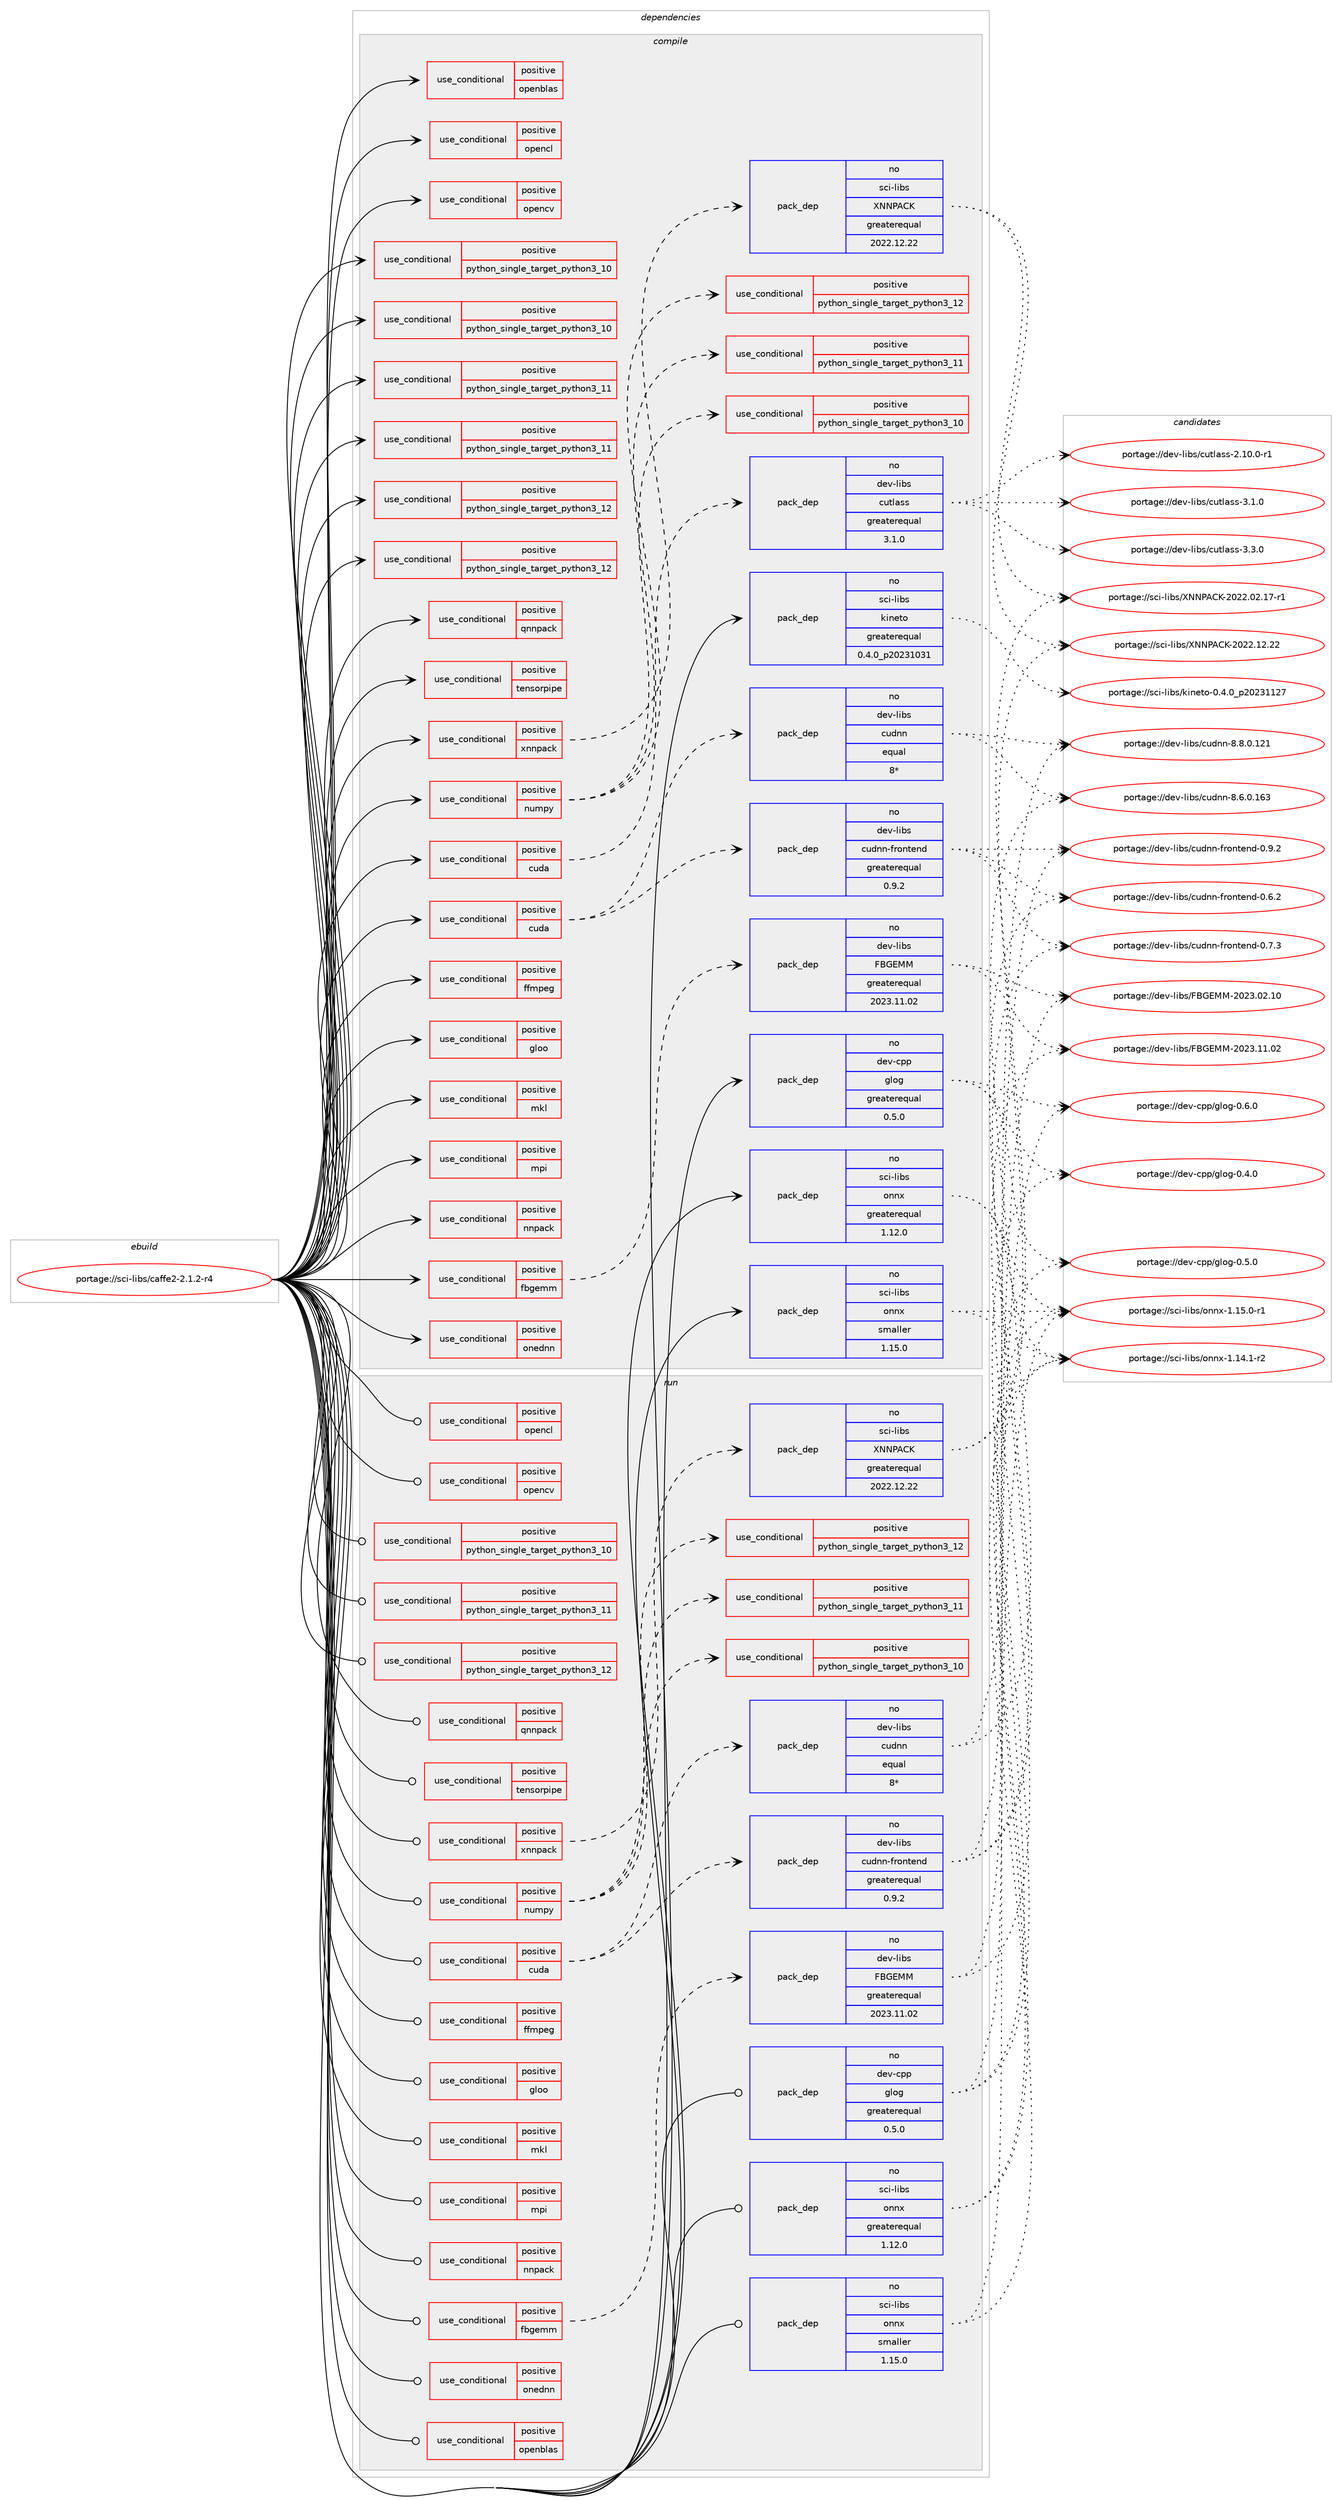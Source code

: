 digraph prolog {

# *************
# Graph options
# *************

newrank=true;
concentrate=true;
compound=true;
graph [rankdir=LR,fontname=Helvetica,fontsize=10,ranksep=1.5];#, ranksep=2.5, nodesep=0.2];
edge  [arrowhead=vee];
node  [fontname=Helvetica,fontsize=10];

# **********
# The ebuild
# **********

subgraph cluster_leftcol {
color=gray;
rank=same;
label=<<i>ebuild</i>>;
id [label="portage://sci-libs/caffe2-2.1.2-r4", color=red, width=4, href="../sci-libs/caffe2-2.1.2-r4.svg"];
}

# ****************
# The dependencies
# ****************

subgraph cluster_midcol {
color=gray;
label=<<i>dependencies</i>>;
subgraph cluster_compile {
fillcolor="#eeeeee";
style=filled;
label=<<i>compile</i>>;
subgraph cond9745 {
dependency14474 [label=<<TABLE BORDER="0" CELLBORDER="1" CELLSPACING="0" CELLPADDING="4"><TR><TD ROWSPAN="3" CELLPADDING="10">use_conditional</TD></TR><TR><TD>positive</TD></TR><TR><TD>cuda</TD></TR></TABLE>>, shape=none, color=red];
subgraph pack4599 {
dependency14475 [label=<<TABLE BORDER="0" CELLBORDER="1" CELLSPACING="0" CELLPADDING="4" WIDTH="220"><TR><TD ROWSPAN="6" CELLPADDING="30">pack_dep</TD></TR><TR><TD WIDTH="110">no</TD></TR><TR><TD>dev-libs</TD></TR><TR><TD>cudnn</TD></TR><TR><TD>equal</TD></TR><TR><TD>8*</TD></TR></TABLE>>, shape=none, color=blue];
}
dependency14474:e -> dependency14475:w [weight=20,style="dashed",arrowhead="vee"];
subgraph pack4600 {
dependency14476 [label=<<TABLE BORDER="0" CELLBORDER="1" CELLSPACING="0" CELLPADDING="4" WIDTH="220"><TR><TD ROWSPAN="6" CELLPADDING="30">pack_dep</TD></TR><TR><TD WIDTH="110">no</TD></TR><TR><TD>dev-libs</TD></TR><TR><TD>cudnn-frontend</TD></TR><TR><TD>greaterequal</TD></TR><TR><TD>0.9.2</TD></TR></TABLE>>, shape=none, color=blue];
}
dependency14474:e -> dependency14476:w [weight=20,style="dashed",arrowhead="vee"];
# *** BEGIN UNKNOWN DEPENDENCY TYPE (TODO) ***
# dependency14474 -> package_dependency(portage://sci-libs/caffe2-2.1.2-r4,install,no,dev-util,nvidia-cuda-toolkit,none,[,,],any_same_slot,[use(enable(profiler),none)])
# *** END UNKNOWN DEPENDENCY TYPE (TODO) ***

}
id:e -> dependency14474:w [weight=20,style="solid",arrowhead="vee"];
subgraph cond9746 {
dependency14477 [label=<<TABLE BORDER="0" CELLBORDER="1" CELLSPACING="0" CELLPADDING="4"><TR><TD ROWSPAN="3" CELLPADDING="10">use_conditional</TD></TR><TR><TD>positive</TD></TR><TR><TD>cuda</TD></TR></TABLE>>, shape=none, color=red];
subgraph pack4601 {
dependency14478 [label=<<TABLE BORDER="0" CELLBORDER="1" CELLSPACING="0" CELLPADDING="4" WIDTH="220"><TR><TD ROWSPAN="6" CELLPADDING="30">pack_dep</TD></TR><TR><TD WIDTH="110">no</TD></TR><TR><TD>dev-libs</TD></TR><TR><TD>cutlass</TD></TR><TR><TD>greaterequal</TD></TR><TR><TD>3.1.0</TD></TR></TABLE>>, shape=none, color=blue];
}
dependency14477:e -> dependency14478:w [weight=20,style="dashed",arrowhead="vee"];
}
id:e -> dependency14477:w [weight=20,style="solid",arrowhead="vee"];
subgraph cond9747 {
dependency14479 [label=<<TABLE BORDER="0" CELLBORDER="1" CELLSPACING="0" CELLPADDING="4"><TR><TD ROWSPAN="3" CELLPADDING="10">use_conditional</TD></TR><TR><TD>positive</TD></TR><TR><TD>fbgemm</TD></TR></TABLE>>, shape=none, color=red];
subgraph pack4602 {
dependency14480 [label=<<TABLE BORDER="0" CELLBORDER="1" CELLSPACING="0" CELLPADDING="4" WIDTH="220"><TR><TD ROWSPAN="6" CELLPADDING="30">pack_dep</TD></TR><TR><TD WIDTH="110">no</TD></TR><TR><TD>dev-libs</TD></TR><TR><TD>FBGEMM</TD></TR><TR><TD>greaterequal</TD></TR><TR><TD>2023.11.02</TD></TR></TABLE>>, shape=none, color=blue];
}
dependency14479:e -> dependency14480:w [weight=20,style="dashed",arrowhead="vee"];
}
id:e -> dependency14479:w [weight=20,style="solid",arrowhead="vee"];
subgraph cond9748 {
dependency14481 [label=<<TABLE BORDER="0" CELLBORDER="1" CELLSPACING="0" CELLPADDING="4"><TR><TD ROWSPAN="3" CELLPADDING="10">use_conditional</TD></TR><TR><TD>positive</TD></TR><TR><TD>ffmpeg</TD></TR></TABLE>>, shape=none, color=red];
# *** BEGIN UNKNOWN DEPENDENCY TYPE (TODO) ***
# dependency14481 -> package_dependency(portage://sci-libs/caffe2-2.1.2-r4,install,no,media-video,ffmpeg,none,[,,],any_same_slot,[])
# *** END UNKNOWN DEPENDENCY TYPE (TODO) ***

}
id:e -> dependency14481:w [weight=20,style="solid",arrowhead="vee"];
subgraph cond9749 {
dependency14482 [label=<<TABLE BORDER="0" CELLBORDER="1" CELLSPACING="0" CELLPADDING="4"><TR><TD ROWSPAN="3" CELLPADDING="10">use_conditional</TD></TR><TR><TD>positive</TD></TR><TR><TD>gloo</TD></TR></TABLE>>, shape=none, color=red];
# *** BEGIN UNKNOWN DEPENDENCY TYPE (TODO) ***
# dependency14482 -> package_dependency(portage://sci-libs/caffe2-2.1.2-r4,install,no,sci-libs,gloo,none,[,,],[],[use(optenable(cuda),none)])
# *** END UNKNOWN DEPENDENCY TYPE (TODO) ***

}
id:e -> dependency14482:w [weight=20,style="solid",arrowhead="vee"];
subgraph cond9750 {
dependency14483 [label=<<TABLE BORDER="0" CELLBORDER="1" CELLSPACING="0" CELLPADDING="4"><TR><TD ROWSPAN="3" CELLPADDING="10">use_conditional</TD></TR><TR><TD>positive</TD></TR><TR><TD>mkl</TD></TR></TABLE>>, shape=none, color=red];
# *** BEGIN UNKNOWN DEPENDENCY TYPE (TODO) ***
# dependency14483 -> package_dependency(portage://sci-libs/caffe2-2.1.2-r4,install,no,sci-libs,mkl,none,[,,],[],[])
# *** END UNKNOWN DEPENDENCY TYPE (TODO) ***

}
id:e -> dependency14483:w [weight=20,style="solid",arrowhead="vee"];
subgraph cond9751 {
dependency14484 [label=<<TABLE BORDER="0" CELLBORDER="1" CELLSPACING="0" CELLPADDING="4"><TR><TD ROWSPAN="3" CELLPADDING="10">use_conditional</TD></TR><TR><TD>positive</TD></TR><TR><TD>mpi</TD></TR></TABLE>>, shape=none, color=red];
# *** BEGIN UNKNOWN DEPENDENCY TYPE (TODO) ***
# dependency14484 -> package_dependency(portage://sci-libs/caffe2-2.1.2-r4,install,no,virtual,mpi,none,[,,],[],[])
# *** END UNKNOWN DEPENDENCY TYPE (TODO) ***

}
id:e -> dependency14484:w [weight=20,style="solid",arrowhead="vee"];
subgraph cond9752 {
dependency14485 [label=<<TABLE BORDER="0" CELLBORDER="1" CELLSPACING="0" CELLPADDING="4"><TR><TD ROWSPAN="3" CELLPADDING="10">use_conditional</TD></TR><TR><TD>positive</TD></TR><TR><TD>nnpack</TD></TR></TABLE>>, shape=none, color=red];
# *** BEGIN UNKNOWN DEPENDENCY TYPE (TODO) ***
# dependency14485 -> package_dependency(portage://sci-libs/caffe2-2.1.2-r4,install,no,sci-libs,NNPACK,none,[,,],[],[])
# *** END UNKNOWN DEPENDENCY TYPE (TODO) ***

}
id:e -> dependency14485:w [weight=20,style="solid",arrowhead="vee"];
subgraph cond9753 {
dependency14486 [label=<<TABLE BORDER="0" CELLBORDER="1" CELLSPACING="0" CELLPADDING="4"><TR><TD ROWSPAN="3" CELLPADDING="10">use_conditional</TD></TR><TR><TD>positive</TD></TR><TR><TD>numpy</TD></TR></TABLE>>, shape=none, color=red];
subgraph cond9754 {
dependency14487 [label=<<TABLE BORDER="0" CELLBORDER="1" CELLSPACING="0" CELLPADDING="4"><TR><TD ROWSPAN="3" CELLPADDING="10">use_conditional</TD></TR><TR><TD>positive</TD></TR><TR><TD>python_single_target_python3_10</TD></TR></TABLE>>, shape=none, color=red];
# *** BEGIN UNKNOWN DEPENDENCY TYPE (TODO) ***
# dependency14487 -> package_dependency(portage://sci-libs/caffe2-2.1.2-r4,install,no,dev-python,numpy,none,[,,],[],[use(enable(python_targets_python3_10),negative)])
# *** END UNKNOWN DEPENDENCY TYPE (TODO) ***

}
dependency14486:e -> dependency14487:w [weight=20,style="dashed",arrowhead="vee"];
subgraph cond9755 {
dependency14488 [label=<<TABLE BORDER="0" CELLBORDER="1" CELLSPACING="0" CELLPADDING="4"><TR><TD ROWSPAN="3" CELLPADDING="10">use_conditional</TD></TR><TR><TD>positive</TD></TR><TR><TD>python_single_target_python3_11</TD></TR></TABLE>>, shape=none, color=red];
# *** BEGIN UNKNOWN DEPENDENCY TYPE (TODO) ***
# dependency14488 -> package_dependency(portage://sci-libs/caffe2-2.1.2-r4,install,no,dev-python,numpy,none,[,,],[],[use(enable(python_targets_python3_11),negative)])
# *** END UNKNOWN DEPENDENCY TYPE (TODO) ***

}
dependency14486:e -> dependency14488:w [weight=20,style="dashed",arrowhead="vee"];
subgraph cond9756 {
dependency14489 [label=<<TABLE BORDER="0" CELLBORDER="1" CELLSPACING="0" CELLPADDING="4"><TR><TD ROWSPAN="3" CELLPADDING="10">use_conditional</TD></TR><TR><TD>positive</TD></TR><TR><TD>python_single_target_python3_12</TD></TR></TABLE>>, shape=none, color=red];
# *** BEGIN UNKNOWN DEPENDENCY TYPE (TODO) ***
# dependency14489 -> package_dependency(portage://sci-libs/caffe2-2.1.2-r4,install,no,dev-python,numpy,none,[,,],[],[use(enable(python_targets_python3_12),negative)])
# *** END UNKNOWN DEPENDENCY TYPE (TODO) ***

}
dependency14486:e -> dependency14489:w [weight=20,style="dashed",arrowhead="vee"];
}
id:e -> dependency14486:w [weight=20,style="solid",arrowhead="vee"];
subgraph cond9757 {
dependency14490 [label=<<TABLE BORDER="0" CELLBORDER="1" CELLSPACING="0" CELLPADDING="4"><TR><TD ROWSPAN="3" CELLPADDING="10">use_conditional</TD></TR><TR><TD>positive</TD></TR><TR><TD>onednn</TD></TR></TABLE>>, shape=none, color=red];
# *** BEGIN UNKNOWN DEPENDENCY TYPE (TODO) ***
# dependency14490 -> package_dependency(portage://sci-libs/caffe2-2.1.2-r4,install,no,dev-libs,oneDNN,none,[,,],[],[])
# *** END UNKNOWN DEPENDENCY TYPE (TODO) ***

}
id:e -> dependency14490:w [weight=20,style="solid",arrowhead="vee"];
subgraph cond9758 {
dependency14491 [label=<<TABLE BORDER="0" CELLBORDER="1" CELLSPACING="0" CELLPADDING="4"><TR><TD ROWSPAN="3" CELLPADDING="10">use_conditional</TD></TR><TR><TD>positive</TD></TR><TR><TD>openblas</TD></TR></TABLE>>, shape=none, color=red];
# *** BEGIN UNKNOWN DEPENDENCY TYPE (TODO) ***
# dependency14491 -> package_dependency(portage://sci-libs/caffe2-2.1.2-r4,install,no,sci-libs,openblas,none,[,,],[],[])
# *** END UNKNOWN DEPENDENCY TYPE (TODO) ***

}
id:e -> dependency14491:w [weight=20,style="solid",arrowhead="vee"];
subgraph cond9759 {
dependency14492 [label=<<TABLE BORDER="0" CELLBORDER="1" CELLSPACING="0" CELLPADDING="4"><TR><TD ROWSPAN="3" CELLPADDING="10">use_conditional</TD></TR><TR><TD>positive</TD></TR><TR><TD>opencl</TD></TR></TABLE>>, shape=none, color=red];
# *** BEGIN UNKNOWN DEPENDENCY TYPE (TODO) ***
# dependency14492 -> package_dependency(portage://sci-libs/caffe2-2.1.2-r4,install,no,virtual,opencl,none,[,,],[],[])
# *** END UNKNOWN DEPENDENCY TYPE (TODO) ***

}
id:e -> dependency14492:w [weight=20,style="solid",arrowhead="vee"];
subgraph cond9760 {
dependency14493 [label=<<TABLE BORDER="0" CELLBORDER="1" CELLSPACING="0" CELLPADDING="4"><TR><TD ROWSPAN="3" CELLPADDING="10">use_conditional</TD></TR><TR><TD>positive</TD></TR><TR><TD>opencv</TD></TR></TABLE>>, shape=none, color=red];
# *** BEGIN UNKNOWN DEPENDENCY TYPE (TODO) ***
# dependency14493 -> package_dependency(portage://sci-libs/caffe2-2.1.2-r4,install,no,media-libs,opencv,none,[,,],any_same_slot,[])
# *** END UNKNOWN DEPENDENCY TYPE (TODO) ***

}
id:e -> dependency14493:w [weight=20,style="solid",arrowhead="vee"];
subgraph cond9761 {
dependency14494 [label=<<TABLE BORDER="0" CELLBORDER="1" CELLSPACING="0" CELLPADDING="4"><TR><TD ROWSPAN="3" CELLPADDING="10">use_conditional</TD></TR><TR><TD>positive</TD></TR><TR><TD>python_single_target_python3_10</TD></TR></TABLE>>, shape=none, color=red];
# *** BEGIN UNKNOWN DEPENDENCY TYPE (TODO) ***
# dependency14494 -> package_dependency(portage://sci-libs/caffe2-2.1.2-r4,install,no,dev-lang,python,none,[,,],[slot(3.10)],[])
# *** END UNKNOWN DEPENDENCY TYPE (TODO) ***

}
id:e -> dependency14494:w [weight=20,style="solid",arrowhead="vee"];
subgraph cond9762 {
dependency14495 [label=<<TABLE BORDER="0" CELLBORDER="1" CELLSPACING="0" CELLPADDING="4"><TR><TD ROWSPAN="3" CELLPADDING="10">use_conditional</TD></TR><TR><TD>positive</TD></TR><TR><TD>python_single_target_python3_10</TD></TR></TABLE>>, shape=none, color=red];
# *** BEGIN UNKNOWN DEPENDENCY TYPE (TODO) ***
# dependency14495 -> package_dependency(portage://sci-libs/caffe2-2.1.2-r4,install,no,dev-python,pyyaml,none,[,,],[],[use(enable(python_targets_python3_10),negative)])
# *** END UNKNOWN DEPENDENCY TYPE (TODO) ***

# *** BEGIN UNKNOWN DEPENDENCY TYPE (TODO) ***
# dependency14495 -> package_dependency(portage://sci-libs/caffe2-2.1.2-r4,install,no,dev-python,pybind11,none,[,,],[],[use(enable(python_targets_python3_10),negative)])
# *** END UNKNOWN DEPENDENCY TYPE (TODO) ***

}
id:e -> dependency14495:w [weight=20,style="solid",arrowhead="vee"];
subgraph cond9763 {
dependency14496 [label=<<TABLE BORDER="0" CELLBORDER="1" CELLSPACING="0" CELLPADDING="4"><TR><TD ROWSPAN="3" CELLPADDING="10">use_conditional</TD></TR><TR><TD>positive</TD></TR><TR><TD>python_single_target_python3_11</TD></TR></TABLE>>, shape=none, color=red];
# *** BEGIN UNKNOWN DEPENDENCY TYPE (TODO) ***
# dependency14496 -> package_dependency(portage://sci-libs/caffe2-2.1.2-r4,install,no,dev-lang,python,none,[,,],[slot(3.11)],[])
# *** END UNKNOWN DEPENDENCY TYPE (TODO) ***

}
id:e -> dependency14496:w [weight=20,style="solid",arrowhead="vee"];
subgraph cond9764 {
dependency14497 [label=<<TABLE BORDER="0" CELLBORDER="1" CELLSPACING="0" CELLPADDING="4"><TR><TD ROWSPAN="3" CELLPADDING="10">use_conditional</TD></TR><TR><TD>positive</TD></TR><TR><TD>python_single_target_python3_11</TD></TR></TABLE>>, shape=none, color=red];
# *** BEGIN UNKNOWN DEPENDENCY TYPE (TODO) ***
# dependency14497 -> package_dependency(portage://sci-libs/caffe2-2.1.2-r4,install,no,dev-python,pyyaml,none,[,,],[],[use(enable(python_targets_python3_11),negative)])
# *** END UNKNOWN DEPENDENCY TYPE (TODO) ***

# *** BEGIN UNKNOWN DEPENDENCY TYPE (TODO) ***
# dependency14497 -> package_dependency(portage://sci-libs/caffe2-2.1.2-r4,install,no,dev-python,pybind11,none,[,,],[],[use(enable(python_targets_python3_11),negative)])
# *** END UNKNOWN DEPENDENCY TYPE (TODO) ***

}
id:e -> dependency14497:w [weight=20,style="solid",arrowhead="vee"];
subgraph cond9765 {
dependency14498 [label=<<TABLE BORDER="0" CELLBORDER="1" CELLSPACING="0" CELLPADDING="4"><TR><TD ROWSPAN="3" CELLPADDING="10">use_conditional</TD></TR><TR><TD>positive</TD></TR><TR><TD>python_single_target_python3_12</TD></TR></TABLE>>, shape=none, color=red];
# *** BEGIN UNKNOWN DEPENDENCY TYPE (TODO) ***
# dependency14498 -> package_dependency(portage://sci-libs/caffe2-2.1.2-r4,install,no,dev-lang,python,none,[,,],[slot(3.12)],[])
# *** END UNKNOWN DEPENDENCY TYPE (TODO) ***

}
id:e -> dependency14498:w [weight=20,style="solid",arrowhead="vee"];
subgraph cond9766 {
dependency14499 [label=<<TABLE BORDER="0" CELLBORDER="1" CELLSPACING="0" CELLPADDING="4"><TR><TD ROWSPAN="3" CELLPADDING="10">use_conditional</TD></TR><TR><TD>positive</TD></TR><TR><TD>python_single_target_python3_12</TD></TR></TABLE>>, shape=none, color=red];
# *** BEGIN UNKNOWN DEPENDENCY TYPE (TODO) ***
# dependency14499 -> package_dependency(portage://sci-libs/caffe2-2.1.2-r4,install,no,dev-python,pyyaml,none,[,,],[],[use(enable(python_targets_python3_12),negative)])
# *** END UNKNOWN DEPENDENCY TYPE (TODO) ***

# *** BEGIN UNKNOWN DEPENDENCY TYPE (TODO) ***
# dependency14499 -> package_dependency(portage://sci-libs/caffe2-2.1.2-r4,install,no,dev-python,pybind11,none,[,,],[],[use(enable(python_targets_python3_12),negative)])
# *** END UNKNOWN DEPENDENCY TYPE (TODO) ***

}
id:e -> dependency14499:w [weight=20,style="solid",arrowhead="vee"];
subgraph cond9767 {
dependency14500 [label=<<TABLE BORDER="0" CELLBORDER="1" CELLSPACING="0" CELLPADDING="4"><TR><TD ROWSPAN="3" CELLPADDING="10">use_conditional</TD></TR><TR><TD>positive</TD></TR><TR><TD>qnnpack</TD></TR></TABLE>>, shape=none, color=red];
# *** BEGIN UNKNOWN DEPENDENCY TYPE (TODO) ***
# dependency14500 -> package_dependency(portage://sci-libs/caffe2-2.1.2-r4,install,no,sci-libs,QNNPACK,none,[,,],[],[])
# *** END UNKNOWN DEPENDENCY TYPE (TODO) ***

}
id:e -> dependency14500:w [weight=20,style="solid",arrowhead="vee"];
subgraph cond9768 {
dependency14501 [label=<<TABLE BORDER="0" CELLBORDER="1" CELLSPACING="0" CELLPADDING="4"><TR><TD ROWSPAN="3" CELLPADDING="10">use_conditional</TD></TR><TR><TD>positive</TD></TR><TR><TD>tensorpipe</TD></TR></TABLE>>, shape=none, color=red];
# *** BEGIN UNKNOWN DEPENDENCY TYPE (TODO) ***
# dependency14501 -> package_dependency(portage://sci-libs/caffe2-2.1.2-r4,install,no,sci-libs,tensorpipe,none,[,,],[],[use(optenable(cuda),none)])
# *** END UNKNOWN DEPENDENCY TYPE (TODO) ***

}
id:e -> dependency14501:w [weight=20,style="solid",arrowhead="vee"];
subgraph cond9769 {
dependency14502 [label=<<TABLE BORDER="0" CELLBORDER="1" CELLSPACING="0" CELLPADDING="4"><TR><TD ROWSPAN="3" CELLPADDING="10">use_conditional</TD></TR><TR><TD>positive</TD></TR><TR><TD>xnnpack</TD></TR></TABLE>>, shape=none, color=red];
subgraph pack4603 {
dependency14503 [label=<<TABLE BORDER="0" CELLBORDER="1" CELLSPACING="0" CELLPADDING="4" WIDTH="220"><TR><TD ROWSPAN="6" CELLPADDING="30">pack_dep</TD></TR><TR><TD WIDTH="110">no</TD></TR><TR><TD>sci-libs</TD></TR><TR><TD>XNNPACK</TD></TR><TR><TD>greaterequal</TD></TR><TR><TD>2022.12.22</TD></TR></TABLE>>, shape=none, color=blue];
}
dependency14502:e -> dependency14503:w [weight=20,style="dashed",arrowhead="vee"];
}
id:e -> dependency14502:w [weight=20,style="solid",arrowhead="vee"];
# *** BEGIN UNKNOWN DEPENDENCY TYPE (TODO) ***
# id -> package_dependency(portage://sci-libs/caffe2-2.1.2-r4,install,no,dev-cpp,gflags,none,[,,],any_same_slot,[])
# *** END UNKNOWN DEPENDENCY TYPE (TODO) ***

subgraph pack4604 {
dependency14504 [label=<<TABLE BORDER="0" CELLBORDER="1" CELLSPACING="0" CELLPADDING="4" WIDTH="220"><TR><TD ROWSPAN="6" CELLPADDING="30">pack_dep</TD></TR><TR><TD WIDTH="110">no</TD></TR><TR><TD>dev-cpp</TD></TR><TR><TD>glog</TD></TR><TR><TD>greaterequal</TD></TR><TR><TD>0.5.0</TD></TR></TABLE>>, shape=none, color=blue];
}
id:e -> dependency14504:w [weight=20,style="solid",arrowhead="vee"];
# *** BEGIN UNKNOWN DEPENDENCY TYPE (TODO) ***
# id -> package_dependency(portage://sci-libs/caffe2-2.1.2-r4,install,no,dev-libs,FP16,none,[,,],[],[])
# *** END UNKNOWN DEPENDENCY TYPE (TODO) ***

# *** BEGIN UNKNOWN DEPENDENCY TYPE (TODO) ***
# id -> package_dependency(portage://sci-libs/caffe2-2.1.2-r4,install,no,dev-libs,FXdiv,none,[,,],[],[])
# *** END UNKNOWN DEPENDENCY TYPE (TODO) ***

# *** BEGIN UNKNOWN DEPENDENCY TYPE (TODO) ***
# id -> package_dependency(portage://sci-libs/caffe2-2.1.2-r4,install,no,dev-libs,cpuinfo,none,[,,],[],[])
# *** END UNKNOWN DEPENDENCY TYPE (TODO) ***

# *** BEGIN UNKNOWN DEPENDENCY TYPE (TODO) ***
# id -> package_dependency(portage://sci-libs/caffe2-2.1.2-r4,install,no,dev-libs,flatbuffers,none,[,,],[],[])
# *** END UNKNOWN DEPENDENCY TYPE (TODO) ***

# *** BEGIN UNKNOWN DEPENDENCY TYPE (TODO) ***
# id -> package_dependency(portage://sci-libs/caffe2-2.1.2-r4,install,no,dev-libs,libfmt,none,[,,],[],[])
# *** END UNKNOWN DEPENDENCY TYPE (TODO) ***

# *** BEGIN UNKNOWN DEPENDENCY TYPE (TODO) ***
# id -> package_dependency(portage://sci-libs/caffe2-2.1.2-r4,install,no,dev-libs,pocketfft,none,[,,],[],[])
# *** END UNKNOWN DEPENDENCY TYPE (TODO) ***

# *** BEGIN UNKNOWN DEPENDENCY TYPE (TODO) ***
# id -> package_dependency(portage://sci-libs/caffe2-2.1.2-r4,install,no,dev-libs,protobuf,none,[,,],any_same_slot,[])
# *** END UNKNOWN DEPENDENCY TYPE (TODO) ***

# *** BEGIN UNKNOWN DEPENDENCY TYPE (TODO) ***
# id -> package_dependency(portage://sci-libs/caffe2-2.1.2-r4,install,no,dev-libs,psimd,none,[,,],[],[])
# *** END UNKNOWN DEPENDENCY TYPE (TODO) ***

# *** BEGIN UNKNOWN DEPENDENCY TYPE (TODO) ***
# id -> package_dependency(portage://sci-libs/caffe2-2.1.2-r4,install,no,dev-libs,pthreadpool,none,[,,],[],[])
# *** END UNKNOWN DEPENDENCY TYPE (TODO) ***

# *** BEGIN UNKNOWN DEPENDENCY TYPE (TODO) ***
# id -> package_dependency(portage://sci-libs/caffe2-2.1.2-r4,install,no,dev-libs,sleef,none,[,,],[],[])
# *** END UNKNOWN DEPENDENCY TYPE (TODO) ***

# *** BEGIN UNKNOWN DEPENDENCY TYPE (TODO) ***
# id -> package_dependency(portage://sci-libs/caffe2-2.1.2-r4,install,no,sci-libs,foxi,none,[,,],[],[])
# *** END UNKNOWN DEPENDENCY TYPE (TODO) ***

subgraph pack4605 {
dependency14505 [label=<<TABLE BORDER="0" CELLBORDER="1" CELLSPACING="0" CELLPADDING="4" WIDTH="220"><TR><TD ROWSPAN="6" CELLPADDING="30">pack_dep</TD></TR><TR><TD WIDTH="110">no</TD></TR><TR><TD>sci-libs</TD></TR><TR><TD>kineto</TD></TR><TR><TD>greaterequal</TD></TR><TR><TD>0.4.0_p20231031</TD></TR></TABLE>>, shape=none, color=blue];
}
id:e -> dependency14505:w [weight=20,style="solid",arrowhead="vee"];
subgraph pack4606 {
dependency14506 [label=<<TABLE BORDER="0" CELLBORDER="1" CELLSPACING="0" CELLPADDING="4" WIDTH="220"><TR><TD ROWSPAN="6" CELLPADDING="30">pack_dep</TD></TR><TR><TD WIDTH="110">no</TD></TR><TR><TD>sci-libs</TD></TR><TR><TD>onnx</TD></TR><TR><TD>greaterequal</TD></TR><TR><TD>1.12.0</TD></TR></TABLE>>, shape=none, color=blue];
}
id:e -> dependency14506:w [weight=20,style="solid",arrowhead="vee"];
subgraph pack4607 {
dependency14507 [label=<<TABLE BORDER="0" CELLBORDER="1" CELLSPACING="0" CELLPADDING="4" WIDTH="220"><TR><TD ROWSPAN="6" CELLPADDING="30">pack_dep</TD></TR><TR><TD WIDTH="110">no</TD></TR><TR><TD>sci-libs</TD></TR><TR><TD>onnx</TD></TR><TR><TD>smaller</TD></TR><TR><TD>1.15.0</TD></TR></TABLE>>, shape=none, color=blue];
}
id:e -> dependency14507:w [weight=20,style="solid",arrowhead="vee"];
# *** BEGIN UNKNOWN DEPENDENCY TYPE (TODO) ***
# id -> package_dependency(portage://sci-libs/caffe2-2.1.2-r4,install,no,virtual,lapack,none,[,,],[],[])
# *** END UNKNOWN DEPENDENCY TYPE (TODO) ***

}
subgraph cluster_compileandrun {
fillcolor="#eeeeee";
style=filled;
label=<<i>compile and run</i>>;
}
subgraph cluster_run {
fillcolor="#eeeeee";
style=filled;
label=<<i>run</i>>;
subgraph cond9770 {
dependency14508 [label=<<TABLE BORDER="0" CELLBORDER="1" CELLSPACING="0" CELLPADDING="4"><TR><TD ROWSPAN="3" CELLPADDING="10">use_conditional</TD></TR><TR><TD>positive</TD></TR><TR><TD>cuda</TD></TR></TABLE>>, shape=none, color=red];
subgraph pack4608 {
dependency14509 [label=<<TABLE BORDER="0" CELLBORDER="1" CELLSPACING="0" CELLPADDING="4" WIDTH="220"><TR><TD ROWSPAN="6" CELLPADDING="30">pack_dep</TD></TR><TR><TD WIDTH="110">no</TD></TR><TR><TD>dev-libs</TD></TR><TR><TD>cudnn</TD></TR><TR><TD>equal</TD></TR><TR><TD>8*</TD></TR></TABLE>>, shape=none, color=blue];
}
dependency14508:e -> dependency14509:w [weight=20,style="dashed",arrowhead="vee"];
subgraph pack4609 {
dependency14510 [label=<<TABLE BORDER="0" CELLBORDER="1" CELLSPACING="0" CELLPADDING="4" WIDTH="220"><TR><TD ROWSPAN="6" CELLPADDING="30">pack_dep</TD></TR><TR><TD WIDTH="110">no</TD></TR><TR><TD>dev-libs</TD></TR><TR><TD>cudnn-frontend</TD></TR><TR><TD>greaterequal</TD></TR><TR><TD>0.9.2</TD></TR></TABLE>>, shape=none, color=blue];
}
dependency14508:e -> dependency14510:w [weight=20,style="dashed",arrowhead="vee"];
# *** BEGIN UNKNOWN DEPENDENCY TYPE (TODO) ***
# dependency14508 -> package_dependency(portage://sci-libs/caffe2-2.1.2-r4,run,no,dev-util,nvidia-cuda-toolkit,none,[,,],any_same_slot,[use(enable(profiler),none)])
# *** END UNKNOWN DEPENDENCY TYPE (TODO) ***

}
id:e -> dependency14508:w [weight=20,style="solid",arrowhead="odot"];
subgraph cond9771 {
dependency14511 [label=<<TABLE BORDER="0" CELLBORDER="1" CELLSPACING="0" CELLPADDING="4"><TR><TD ROWSPAN="3" CELLPADDING="10">use_conditional</TD></TR><TR><TD>positive</TD></TR><TR><TD>fbgemm</TD></TR></TABLE>>, shape=none, color=red];
subgraph pack4610 {
dependency14512 [label=<<TABLE BORDER="0" CELLBORDER="1" CELLSPACING="0" CELLPADDING="4" WIDTH="220"><TR><TD ROWSPAN="6" CELLPADDING="30">pack_dep</TD></TR><TR><TD WIDTH="110">no</TD></TR><TR><TD>dev-libs</TD></TR><TR><TD>FBGEMM</TD></TR><TR><TD>greaterequal</TD></TR><TR><TD>2023.11.02</TD></TR></TABLE>>, shape=none, color=blue];
}
dependency14511:e -> dependency14512:w [weight=20,style="dashed",arrowhead="vee"];
}
id:e -> dependency14511:w [weight=20,style="solid",arrowhead="odot"];
subgraph cond9772 {
dependency14513 [label=<<TABLE BORDER="0" CELLBORDER="1" CELLSPACING="0" CELLPADDING="4"><TR><TD ROWSPAN="3" CELLPADDING="10">use_conditional</TD></TR><TR><TD>positive</TD></TR><TR><TD>ffmpeg</TD></TR></TABLE>>, shape=none, color=red];
# *** BEGIN UNKNOWN DEPENDENCY TYPE (TODO) ***
# dependency14513 -> package_dependency(portage://sci-libs/caffe2-2.1.2-r4,run,no,media-video,ffmpeg,none,[,,],any_same_slot,[])
# *** END UNKNOWN DEPENDENCY TYPE (TODO) ***

}
id:e -> dependency14513:w [weight=20,style="solid",arrowhead="odot"];
subgraph cond9773 {
dependency14514 [label=<<TABLE BORDER="0" CELLBORDER="1" CELLSPACING="0" CELLPADDING="4"><TR><TD ROWSPAN="3" CELLPADDING="10">use_conditional</TD></TR><TR><TD>positive</TD></TR><TR><TD>gloo</TD></TR></TABLE>>, shape=none, color=red];
# *** BEGIN UNKNOWN DEPENDENCY TYPE (TODO) ***
# dependency14514 -> package_dependency(portage://sci-libs/caffe2-2.1.2-r4,run,no,sci-libs,gloo,none,[,,],[],[use(optenable(cuda),none)])
# *** END UNKNOWN DEPENDENCY TYPE (TODO) ***

}
id:e -> dependency14514:w [weight=20,style="solid",arrowhead="odot"];
subgraph cond9774 {
dependency14515 [label=<<TABLE BORDER="0" CELLBORDER="1" CELLSPACING="0" CELLPADDING="4"><TR><TD ROWSPAN="3" CELLPADDING="10">use_conditional</TD></TR><TR><TD>positive</TD></TR><TR><TD>mkl</TD></TR></TABLE>>, shape=none, color=red];
# *** BEGIN UNKNOWN DEPENDENCY TYPE (TODO) ***
# dependency14515 -> package_dependency(portage://sci-libs/caffe2-2.1.2-r4,run,no,sci-libs,mkl,none,[,,],[],[])
# *** END UNKNOWN DEPENDENCY TYPE (TODO) ***

}
id:e -> dependency14515:w [weight=20,style="solid",arrowhead="odot"];
subgraph cond9775 {
dependency14516 [label=<<TABLE BORDER="0" CELLBORDER="1" CELLSPACING="0" CELLPADDING="4"><TR><TD ROWSPAN="3" CELLPADDING="10">use_conditional</TD></TR><TR><TD>positive</TD></TR><TR><TD>mpi</TD></TR></TABLE>>, shape=none, color=red];
# *** BEGIN UNKNOWN DEPENDENCY TYPE (TODO) ***
# dependency14516 -> package_dependency(portage://sci-libs/caffe2-2.1.2-r4,run,no,virtual,mpi,none,[,,],[],[])
# *** END UNKNOWN DEPENDENCY TYPE (TODO) ***

}
id:e -> dependency14516:w [weight=20,style="solid",arrowhead="odot"];
subgraph cond9776 {
dependency14517 [label=<<TABLE BORDER="0" CELLBORDER="1" CELLSPACING="0" CELLPADDING="4"><TR><TD ROWSPAN="3" CELLPADDING="10">use_conditional</TD></TR><TR><TD>positive</TD></TR><TR><TD>nnpack</TD></TR></TABLE>>, shape=none, color=red];
# *** BEGIN UNKNOWN DEPENDENCY TYPE (TODO) ***
# dependency14517 -> package_dependency(portage://sci-libs/caffe2-2.1.2-r4,run,no,sci-libs,NNPACK,none,[,,],[],[])
# *** END UNKNOWN DEPENDENCY TYPE (TODO) ***

}
id:e -> dependency14517:w [weight=20,style="solid",arrowhead="odot"];
subgraph cond9777 {
dependency14518 [label=<<TABLE BORDER="0" CELLBORDER="1" CELLSPACING="0" CELLPADDING="4"><TR><TD ROWSPAN="3" CELLPADDING="10">use_conditional</TD></TR><TR><TD>positive</TD></TR><TR><TD>numpy</TD></TR></TABLE>>, shape=none, color=red];
subgraph cond9778 {
dependency14519 [label=<<TABLE BORDER="0" CELLBORDER="1" CELLSPACING="0" CELLPADDING="4"><TR><TD ROWSPAN="3" CELLPADDING="10">use_conditional</TD></TR><TR><TD>positive</TD></TR><TR><TD>python_single_target_python3_10</TD></TR></TABLE>>, shape=none, color=red];
# *** BEGIN UNKNOWN DEPENDENCY TYPE (TODO) ***
# dependency14519 -> package_dependency(portage://sci-libs/caffe2-2.1.2-r4,run,no,dev-python,numpy,none,[,,],[],[use(enable(python_targets_python3_10),negative)])
# *** END UNKNOWN DEPENDENCY TYPE (TODO) ***

}
dependency14518:e -> dependency14519:w [weight=20,style="dashed",arrowhead="vee"];
subgraph cond9779 {
dependency14520 [label=<<TABLE BORDER="0" CELLBORDER="1" CELLSPACING="0" CELLPADDING="4"><TR><TD ROWSPAN="3" CELLPADDING="10">use_conditional</TD></TR><TR><TD>positive</TD></TR><TR><TD>python_single_target_python3_11</TD></TR></TABLE>>, shape=none, color=red];
# *** BEGIN UNKNOWN DEPENDENCY TYPE (TODO) ***
# dependency14520 -> package_dependency(portage://sci-libs/caffe2-2.1.2-r4,run,no,dev-python,numpy,none,[,,],[],[use(enable(python_targets_python3_11),negative)])
# *** END UNKNOWN DEPENDENCY TYPE (TODO) ***

}
dependency14518:e -> dependency14520:w [weight=20,style="dashed",arrowhead="vee"];
subgraph cond9780 {
dependency14521 [label=<<TABLE BORDER="0" CELLBORDER="1" CELLSPACING="0" CELLPADDING="4"><TR><TD ROWSPAN="3" CELLPADDING="10">use_conditional</TD></TR><TR><TD>positive</TD></TR><TR><TD>python_single_target_python3_12</TD></TR></TABLE>>, shape=none, color=red];
# *** BEGIN UNKNOWN DEPENDENCY TYPE (TODO) ***
# dependency14521 -> package_dependency(portage://sci-libs/caffe2-2.1.2-r4,run,no,dev-python,numpy,none,[,,],[],[use(enable(python_targets_python3_12),negative)])
# *** END UNKNOWN DEPENDENCY TYPE (TODO) ***

}
dependency14518:e -> dependency14521:w [weight=20,style="dashed",arrowhead="vee"];
}
id:e -> dependency14518:w [weight=20,style="solid",arrowhead="odot"];
subgraph cond9781 {
dependency14522 [label=<<TABLE BORDER="0" CELLBORDER="1" CELLSPACING="0" CELLPADDING="4"><TR><TD ROWSPAN="3" CELLPADDING="10">use_conditional</TD></TR><TR><TD>positive</TD></TR><TR><TD>onednn</TD></TR></TABLE>>, shape=none, color=red];
# *** BEGIN UNKNOWN DEPENDENCY TYPE (TODO) ***
# dependency14522 -> package_dependency(portage://sci-libs/caffe2-2.1.2-r4,run,no,dev-libs,oneDNN,none,[,,],[],[])
# *** END UNKNOWN DEPENDENCY TYPE (TODO) ***

}
id:e -> dependency14522:w [weight=20,style="solid",arrowhead="odot"];
subgraph cond9782 {
dependency14523 [label=<<TABLE BORDER="0" CELLBORDER="1" CELLSPACING="0" CELLPADDING="4"><TR><TD ROWSPAN="3" CELLPADDING="10">use_conditional</TD></TR><TR><TD>positive</TD></TR><TR><TD>openblas</TD></TR></TABLE>>, shape=none, color=red];
# *** BEGIN UNKNOWN DEPENDENCY TYPE (TODO) ***
# dependency14523 -> package_dependency(portage://sci-libs/caffe2-2.1.2-r4,run,no,sci-libs,openblas,none,[,,],[],[])
# *** END UNKNOWN DEPENDENCY TYPE (TODO) ***

}
id:e -> dependency14523:w [weight=20,style="solid",arrowhead="odot"];
subgraph cond9783 {
dependency14524 [label=<<TABLE BORDER="0" CELLBORDER="1" CELLSPACING="0" CELLPADDING="4"><TR><TD ROWSPAN="3" CELLPADDING="10">use_conditional</TD></TR><TR><TD>positive</TD></TR><TR><TD>opencl</TD></TR></TABLE>>, shape=none, color=red];
# *** BEGIN UNKNOWN DEPENDENCY TYPE (TODO) ***
# dependency14524 -> package_dependency(portage://sci-libs/caffe2-2.1.2-r4,run,no,virtual,opencl,none,[,,],[],[])
# *** END UNKNOWN DEPENDENCY TYPE (TODO) ***

}
id:e -> dependency14524:w [weight=20,style="solid",arrowhead="odot"];
subgraph cond9784 {
dependency14525 [label=<<TABLE BORDER="0" CELLBORDER="1" CELLSPACING="0" CELLPADDING="4"><TR><TD ROWSPAN="3" CELLPADDING="10">use_conditional</TD></TR><TR><TD>positive</TD></TR><TR><TD>opencv</TD></TR></TABLE>>, shape=none, color=red];
# *** BEGIN UNKNOWN DEPENDENCY TYPE (TODO) ***
# dependency14525 -> package_dependency(portage://sci-libs/caffe2-2.1.2-r4,run,no,media-libs,opencv,none,[,,],any_same_slot,[])
# *** END UNKNOWN DEPENDENCY TYPE (TODO) ***

}
id:e -> dependency14525:w [weight=20,style="solid",arrowhead="odot"];
subgraph cond9785 {
dependency14526 [label=<<TABLE BORDER="0" CELLBORDER="1" CELLSPACING="0" CELLPADDING="4"><TR><TD ROWSPAN="3" CELLPADDING="10">use_conditional</TD></TR><TR><TD>positive</TD></TR><TR><TD>python_single_target_python3_10</TD></TR></TABLE>>, shape=none, color=red];
# *** BEGIN UNKNOWN DEPENDENCY TYPE (TODO) ***
# dependency14526 -> package_dependency(portage://sci-libs/caffe2-2.1.2-r4,run,no,dev-lang,python,none,[,,],[slot(3.10)],[])
# *** END UNKNOWN DEPENDENCY TYPE (TODO) ***

}
id:e -> dependency14526:w [weight=20,style="solid",arrowhead="odot"];
subgraph cond9786 {
dependency14527 [label=<<TABLE BORDER="0" CELLBORDER="1" CELLSPACING="0" CELLPADDING="4"><TR><TD ROWSPAN="3" CELLPADDING="10">use_conditional</TD></TR><TR><TD>positive</TD></TR><TR><TD>python_single_target_python3_11</TD></TR></TABLE>>, shape=none, color=red];
# *** BEGIN UNKNOWN DEPENDENCY TYPE (TODO) ***
# dependency14527 -> package_dependency(portage://sci-libs/caffe2-2.1.2-r4,run,no,dev-lang,python,none,[,,],[slot(3.11)],[])
# *** END UNKNOWN DEPENDENCY TYPE (TODO) ***

}
id:e -> dependency14527:w [weight=20,style="solid",arrowhead="odot"];
subgraph cond9787 {
dependency14528 [label=<<TABLE BORDER="0" CELLBORDER="1" CELLSPACING="0" CELLPADDING="4"><TR><TD ROWSPAN="3" CELLPADDING="10">use_conditional</TD></TR><TR><TD>positive</TD></TR><TR><TD>python_single_target_python3_12</TD></TR></TABLE>>, shape=none, color=red];
# *** BEGIN UNKNOWN DEPENDENCY TYPE (TODO) ***
# dependency14528 -> package_dependency(portage://sci-libs/caffe2-2.1.2-r4,run,no,dev-lang,python,none,[,,],[slot(3.12)],[])
# *** END UNKNOWN DEPENDENCY TYPE (TODO) ***

}
id:e -> dependency14528:w [weight=20,style="solid",arrowhead="odot"];
subgraph cond9788 {
dependency14529 [label=<<TABLE BORDER="0" CELLBORDER="1" CELLSPACING="0" CELLPADDING="4"><TR><TD ROWSPAN="3" CELLPADDING="10">use_conditional</TD></TR><TR><TD>positive</TD></TR><TR><TD>qnnpack</TD></TR></TABLE>>, shape=none, color=red];
# *** BEGIN UNKNOWN DEPENDENCY TYPE (TODO) ***
# dependency14529 -> package_dependency(portage://sci-libs/caffe2-2.1.2-r4,run,no,sci-libs,QNNPACK,none,[,,],[],[])
# *** END UNKNOWN DEPENDENCY TYPE (TODO) ***

}
id:e -> dependency14529:w [weight=20,style="solid",arrowhead="odot"];
subgraph cond9789 {
dependency14530 [label=<<TABLE BORDER="0" CELLBORDER="1" CELLSPACING="0" CELLPADDING="4"><TR><TD ROWSPAN="3" CELLPADDING="10">use_conditional</TD></TR><TR><TD>positive</TD></TR><TR><TD>tensorpipe</TD></TR></TABLE>>, shape=none, color=red];
# *** BEGIN UNKNOWN DEPENDENCY TYPE (TODO) ***
# dependency14530 -> package_dependency(portage://sci-libs/caffe2-2.1.2-r4,run,no,sci-libs,tensorpipe,none,[,,],[],[use(optenable(cuda),none)])
# *** END UNKNOWN DEPENDENCY TYPE (TODO) ***

}
id:e -> dependency14530:w [weight=20,style="solid",arrowhead="odot"];
subgraph cond9790 {
dependency14531 [label=<<TABLE BORDER="0" CELLBORDER="1" CELLSPACING="0" CELLPADDING="4"><TR><TD ROWSPAN="3" CELLPADDING="10">use_conditional</TD></TR><TR><TD>positive</TD></TR><TR><TD>xnnpack</TD></TR></TABLE>>, shape=none, color=red];
subgraph pack4611 {
dependency14532 [label=<<TABLE BORDER="0" CELLBORDER="1" CELLSPACING="0" CELLPADDING="4" WIDTH="220"><TR><TD ROWSPAN="6" CELLPADDING="30">pack_dep</TD></TR><TR><TD WIDTH="110">no</TD></TR><TR><TD>sci-libs</TD></TR><TR><TD>XNNPACK</TD></TR><TR><TD>greaterequal</TD></TR><TR><TD>2022.12.22</TD></TR></TABLE>>, shape=none, color=blue];
}
dependency14531:e -> dependency14532:w [weight=20,style="dashed",arrowhead="vee"];
}
id:e -> dependency14531:w [weight=20,style="solid",arrowhead="odot"];
# *** BEGIN UNKNOWN DEPENDENCY TYPE (TODO) ***
# id -> package_dependency(portage://sci-libs/caffe2-2.1.2-r4,run,no,dev-cpp,gflags,none,[,,],any_same_slot,[])
# *** END UNKNOWN DEPENDENCY TYPE (TODO) ***

subgraph pack4612 {
dependency14533 [label=<<TABLE BORDER="0" CELLBORDER="1" CELLSPACING="0" CELLPADDING="4" WIDTH="220"><TR><TD ROWSPAN="6" CELLPADDING="30">pack_dep</TD></TR><TR><TD WIDTH="110">no</TD></TR><TR><TD>dev-cpp</TD></TR><TR><TD>glog</TD></TR><TR><TD>greaterequal</TD></TR><TR><TD>0.5.0</TD></TR></TABLE>>, shape=none, color=blue];
}
id:e -> dependency14533:w [weight=20,style="solid",arrowhead="odot"];
# *** BEGIN UNKNOWN DEPENDENCY TYPE (TODO) ***
# id -> package_dependency(portage://sci-libs/caffe2-2.1.2-r4,run,no,dev-libs,cpuinfo,none,[,,],[],[])
# *** END UNKNOWN DEPENDENCY TYPE (TODO) ***

# *** BEGIN UNKNOWN DEPENDENCY TYPE (TODO) ***
# id -> package_dependency(portage://sci-libs/caffe2-2.1.2-r4,run,no,dev-libs,libfmt,none,[,,],[],[])
# *** END UNKNOWN DEPENDENCY TYPE (TODO) ***

# *** BEGIN UNKNOWN DEPENDENCY TYPE (TODO) ***
# id -> package_dependency(portage://sci-libs/caffe2-2.1.2-r4,run,no,dev-libs,protobuf,none,[,,],any_same_slot,[])
# *** END UNKNOWN DEPENDENCY TYPE (TODO) ***

# *** BEGIN UNKNOWN DEPENDENCY TYPE (TODO) ***
# id -> package_dependency(portage://sci-libs/caffe2-2.1.2-r4,run,no,dev-libs,pthreadpool,none,[,,],[],[])
# *** END UNKNOWN DEPENDENCY TYPE (TODO) ***

# *** BEGIN UNKNOWN DEPENDENCY TYPE (TODO) ***
# id -> package_dependency(portage://sci-libs/caffe2-2.1.2-r4,run,no,dev-libs,sleef,none,[,,],[],[])
# *** END UNKNOWN DEPENDENCY TYPE (TODO) ***

# *** BEGIN UNKNOWN DEPENDENCY TYPE (TODO) ***
# id -> package_dependency(portage://sci-libs/caffe2-2.1.2-r4,run,no,sci-libs,foxi,none,[,,],[],[])
# *** END UNKNOWN DEPENDENCY TYPE (TODO) ***

subgraph pack4613 {
dependency14534 [label=<<TABLE BORDER="0" CELLBORDER="1" CELLSPACING="0" CELLPADDING="4" WIDTH="220"><TR><TD ROWSPAN="6" CELLPADDING="30">pack_dep</TD></TR><TR><TD WIDTH="110">no</TD></TR><TR><TD>sci-libs</TD></TR><TR><TD>onnx</TD></TR><TR><TD>greaterequal</TD></TR><TR><TD>1.12.0</TD></TR></TABLE>>, shape=none, color=blue];
}
id:e -> dependency14534:w [weight=20,style="solid",arrowhead="odot"];
subgraph pack4614 {
dependency14535 [label=<<TABLE BORDER="0" CELLBORDER="1" CELLSPACING="0" CELLPADDING="4" WIDTH="220"><TR><TD ROWSPAN="6" CELLPADDING="30">pack_dep</TD></TR><TR><TD WIDTH="110">no</TD></TR><TR><TD>sci-libs</TD></TR><TR><TD>onnx</TD></TR><TR><TD>smaller</TD></TR><TR><TD>1.15.0</TD></TR></TABLE>>, shape=none, color=blue];
}
id:e -> dependency14535:w [weight=20,style="solid",arrowhead="odot"];
# *** BEGIN UNKNOWN DEPENDENCY TYPE (TODO) ***
# id -> package_dependency(portage://sci-libs/caffe2-2.1.2-r4,run,no,virtual,lapack,none,[,,],[],[])
# *** END UNKNOWN DEPENDENCY TYPE (TODO) ***

}
}

# **************
# The candidates
# **************

subgraph cluster_choices {
rank=same;
color=gray;
label=<<i>candidates</i>>;

subgraph choice4599 {
color=black;
nodesep=1;
choice1001011184510810598115479911710011011045564654464846495451 [label="portage://dev-libs/cudnn-8.6.0.163", color=red, width=4,href="../dev-libs/cudnn-8.6.0.163.svg"];
choice1001011184510810598115479911710011011045564656464846495049 [label="portage://dev-libs/cudnn-8.8.0.121", color=red, width=4,href="../dev-libs/cudnn-8.8.0.121.svg"];
dependency14475:e -> choice1001011184510810598115479911710011011045564654464846495451:w [style=dotted,weight="100"];
dependency14475:e -> choice1001011184510810598115479911710011011045564656464846495049:w [style=dotted,weight="100"];
}
subgraph choice4600 {
color=black;
nodesep=1;
choice1001011184510810598115479911710011011045102114111110116101110100454846544650 [label="portage://dev-libs/cudnn-frontend-0.6.2", color=red, width=4,href="../dev-libs/cudnn-frontend-0.6.2.svg"];
choice1001011184510810598115479911710011011045102114111110116101110100454846554651 [label="portage://dev-libs/cudnn-frontend-0.7.3", color=red, width=4,href="../dev-libs/cudnn-frontend-0.7.3.svg"];
choice1001011184510810598115479911710011011045102114111110116101110100454846574650 [label="portage://dev-libs/cudnn-frontend-0.9.2", color=red, width=4,href="../dev-libs/cudnn-frontend-0.9.2.svg"];
dependency14476:e -> choice1001011184510810598115479911710011011045102114111110116101110100454846544650:w [style=dotted,weight="100"];
dependency14476:e -> choice1001011184510810598115479911710011011045102114111110116101110100454846554651:w [style=dotted,weight="100"];
dependency14476:e -> choice1001011184510810598115479911710011011045102114111110116101110100454846574650:w [style=dotted,weight="100"];
}
subgraph choice4601 {
color=black;
nodesep=1;
choice1001011184510810598115479911711610897115115455046494846484511449 [label="portage://dev-libs/cutlass-2.10.0-r1", color=red, width=4,href="../dev-libs/cutlass-2.10.0-r1.svg"];
choice1001011184510810598115479911711610897115115455146494648 [label="portage://dev-libs/cutlass-3.1.0", color=red, width=4,href="../dev-libs/cutlass-3.1.0.svg"];
choice1001011184510810598115479911711610897115115455146514648 [label="portage://dev-libs/cutlass-3.3.0", color=red, width=4,href="../dev-libs/cutlass-3.3.0.svg"];
dependency14478:e -> choice1001011184510810598115479911711610897115115455046494846484511449:w [style=dotted,weight="100"];
dependency14478:e -> choice1001011184510810598115479911711610897115115455146494648:w [style=dotted,weight="100"];
dependency14478:e -> choice1001011184510810598115479911711610897115115455146514648:w [style=dotted,weight="100"];
}
subgraph choice4602 {
color=black;
nodesep=1;
choice1001011184510810598115477066716977774550485051464850464948 [label="portage://dev-libs/FBGEMM-2023.02.10", color=red, width=4,href="../dev-libs/FBGEMM-2023.02.10.svg"];
choice1001011184510810598115477066716977774550485051464949464850 [label="portage://dev-libs/FBGEMM-2023.11.02", color=red, width=4,href="../dev-libs/FBGEMM-2023.11.02.svg"];
dependency14480:e -> choice1001011184510810598115477066716977774550485051464850464948:w [style=dotted,weight="100"];
dependency14480:e -> choice1001011184510810598115477066716977774550485051464949464850:w [style=dotted,weight="100"];
}
subgraph choice4603 {
color=black;
nodesep=1;
choice115991054510810598115478878788065677545504850504648504649554511449 [label="portage://sci-libs/XNNPACK-2022.02.17-r1", color=red, width=4,href="../sci-libs/XNNPACK-2022.02.17-r1.svg"];
choice11599105451081059811547887878806567754550485050464950465050 [label="portage://sci-libs/XNNPACK-2022.12.22", color=red, width=4,href="../sci-libs/XNNPACK-2022.12.22.svg"];
dependency14503:e -> choice115991054510810598115478878788065677545504850504648504649554511449:w [style=dotted,weight="100"];
dependency14503:e -> choice11599105451081059811547887878806567754550485050464950465050:w [style=dotted,weight="100"];
}
subgraph choice4604 {
color=black;
nodesep=1;
choice100101118459911211247103108111103454846524648 [label="portage://dev-cpp/glog-0.4.0", color=red, width=4,href="../dev-cpp/glog-0.4.0.svg"];
choice100101118459911211247103108111103454846534648 [label="portage://dev-cpp/glog-0.5.0", color=red, width=4,href="../dev-cpp/glog-0.5.0.svg"];
choice100101118459911211247103108111103454846544648 [label="portage://dev-cpp/glog-0.6.0", color=red, width=4,href="../dev-cpp/glog-0.6.0.svg"];
dependency14504:e -> choice100101118459911211247103108111103454846524648:w [style=dotted,weight="100"];
dependency14504:e -> choice100101118459911211247103108111103454846534648:w [style=dotted,weight="100"];
dependency14504:e -> choice100101118459911211247103108111103454846544648:w [style=dotted,weight="100"];
}
subgraph choice4605 {
color=black;
nodesep=1;
choice11599105451081059811547107105110101116111454846524648951125048505149495055 [label="portage://sci-libs/kineto-0.4.0_p20231127", color=red, width=4,href="../sci-libs/kineto-0.4.0_p20231127.svg"];
dependency14505:e -> choice11599105451081059811547107105110101116111454846524648951125048505149495055:w [style=dotted,weight="100"];
}
subgraph choice4606 {
color=black;
nodesep=1;
choice11599105451081059811547111110110120454946495246494511450 [label="portage://sci-libs/onnx-1.14.1-r2", color=red, width=4,href="../sci-libs/onnx-1.14.1-r2.svg"];
choice11599105451081059811547111110110120454946495346484511449 [label="portage://sci-libs/onnx-1.15.0-r1", color=red, width=4,href="../sci-libs/onnx-1.15.0-r1.svg"];
dependency14506:e -> choice11599105451081059811547111110110120454946495246494511450:w [style=dotted,weight="100"];
dependency14506:e -> choice11599105451081059811547111110110120454946495346484511449:w [style=dotted,weight="100"];
}
subgraph choice4607 {
color=black;
nodesep=1;
choice11599105451081059811547111110110120454946495246494511450 [label="portage://sci-libs/onnx-1.14.1-r2", color=red, width=4,href="../sci-libs/onnx-1.14.1-r2.svg"];
choice11599105451081059811547111110110120454946495346484511449 [label="portage://sci-libs/onnx-1.15.0-r1", color=red, width=4,href="../sci-libs/onnx-1.15.0-r1.svg"];
dependency14507:e -> choice11599105451081059811547111110110120454946495246494511450:w [style=dotted,weight="100"];
dependency14507:e -> choice11599105451081059811547111110110120454946495346484511449:w [style=dotted,weight="100"];
}
subgraph choice4608 {
color=black;
nodesep=1;
choice1001011184510810598115479911710011011045564654464846495451 [label="portage://dev-libs/cudnn-8.6.0.163", color=red, width=4,href="../dev-libs/cudnn-8.6.0.163.svg"];
choice1001011184510810598115479911710011011045564656464846495049 [label="portage://dev-libs/cudnn-8.8.0.121", color=red, width=4,href="../dev-libs/cudnn-8.8.0.121.svg"];
dependency14509:e -> choice1001011184510810598115479911710011011045564654464846495451:w [style=dotted,weight="100"];
dependency14509:e -> choice1001011184510810598115479911710011011045564656464846495049:w [style=dotted,weight="100"];
}
subgraph choice4609 {
color=black;
nodesep=1;
choice1001011184510810598115479911710011011045102114111110116101110100454846544650 [label="portage://dev-libs/cudnn-frontend-0.6.2", color=red, width=4,href="../dev-libs/cudnn-frontend-0.6.2.svg"];
choice1001011184510810598115479911710011011045102114111110116101110100454846554651 [label="portage://dev-libs/cudnn-frontend-0.7.3", color=red, width=4,href="../dev-libs/cudnn-frontend-0.7.3.svg"];
choice1001011184510810598115479911710011011045102114111110116101110100454846574650 [label="portage://dev-libs/cudnn-frontend-0.9.2", color=red, width=4,href="../dev-libs/cudnn-frontend-0.9.2.svg"];
dependency14510:e -> choice1001011184510810598115479911710011011045102114111110116101110100454846544650:w [style=dotted,weight="100"];
dependency14510:e -> choice1001011184510810598115479911710011011045102114111110116101110100454846554651:w [style=dotted,weight="100"];
dependency14510:e -> choice1001011184510810598115479911710011011045102114111110116101110100454846574650:w [style=dotted,weight="100"];
}
subgraph choice4610 {
color=black;
nodesep=1;
choice1001011184510810598115477066716977774550485051464850464948 [label="portage://dev-libs/FBGEMM-2023.02.10", color=red, width=4,href="../dev-libs/FBGEMM-2023.02.10.svg"];
choice1001011184510810598115477066716977774550485051464949464850 [label="portage://dev-libs/FBGEMM-2023.11.02", color=red, width=4,href="../dev-libs/FBGEMM-2023.11.02.svg"];
dependency14512:e -> choice1001011184510810598115477066716977774550485051464850464948:w [style=dotted,weight="100"];
dependency14512:e -> choice1001011184510810598115477066716977774550485051464949464850:w [style=dotted,weight="100"];
}
subgraph choice4611 {
color=black;
nodesep=1;
choice115991054510810598115478878788065677545504850504648504649554511449 [label="portage://sci-libs/XNNPACK-2022.02.17-r1", color=red, width=4,href="../sci-libs/XNNPACK-2022.02.17-r1.svg"];
choice11599105451081059811547887878806567754550485050464950465050 [label="portage://sci-libs/XNNPACK-2022.12.22", color=red, width=4,href="../sci-libs/XNNPACK-2022.12.22.svg"];
dependency14532:e -> choice115991054510810598115478878788065677545504850504648504649554511449:w [style=dotted,weight="100"];
dependency14532:e -> choice11599105451081059811547887878806567754550485050464950465050:w [style=dotted,weight="100"];
}
subgraph choice4612 {
color=black;
nodesep=1;
choice100101118459911211247103108111103454846524648 [label="portage://dev-cpp/glog-0.4.0", color=red, width=4,href="../dev-cpp/glog-0.4.0.svg"];
choice100101118459911211247103108111103454846534648 [label="portage://dev-cpp/glog-0.5.0", color=red, width=4,href="../dev-cpp/glog-0.5.0.svg"];
choice100101118459911211247103108111103454846544648 [label="portage://dev-cpp/glog-0.6.0", color=red, width=4,href="../dev-cpp/glog-0.6.0.svg"];
dependency14533:e -> choice100101118459911211247103108111103454846524648:w [style=dotted,weight="100"];
dependency14533:e -> choice100101118459911211247103108111103454846534648:w [style=dotted,weight="100"];
dependency14533:e -> choice100101118459911211247103108111103454846544648:w [style=dotted,weight="100"];
}
subgraph choice4613 {
color=black;
nodesep=1;
choice11599105451081059811547111110110120454946495246494511450 [label="portage://sci-libs/onnx-1.14.1-r2", color=red, width=4,href="../sci-libs/onnx-1.14.1-r2.svg"];
choice11599105451081059811547111110110120454946495346484511449 [label="portage://sci-libs/onnx-1.15.0-r1", color=red, width=4,href="../sci-libs/onnx-1.15.0-r1.svg"];
dependency14534:e -> choice11599105451081059811547111110110120454946495246494511450:w [style=dotted,weight="100"];
dependency14534:e -> choice11599105451081059811547111110110120454946495346484511449:w [style=dotted,weight="100"];
}
subgraph choice4614 {
color=black;
nodesep=1;
choice11599105451081059811547111110110120454946495246494511450 [label="portage://sci-libs/onnx-1.14.1-r2", color=red, width=4,href="../sci-libs/onnx-1.14.1-r2.svg"];
choice11599105451081059811547111110110120454946495346484511449 [label="portage://sci-libs/onnx-1.15.0-r1", color=red, width=4,href="../sci-libs/onnx-1.15.0-r1.svg"];
dependency14535:e -> choice11599105451081059811547111110110120454946495246494511450:w [style=dotted,weight="100"];
dependency14535:e -> choice11599105451081059811547111110110120454946495346484511449:w [style=dotted,weight="100"];
}
}

}
